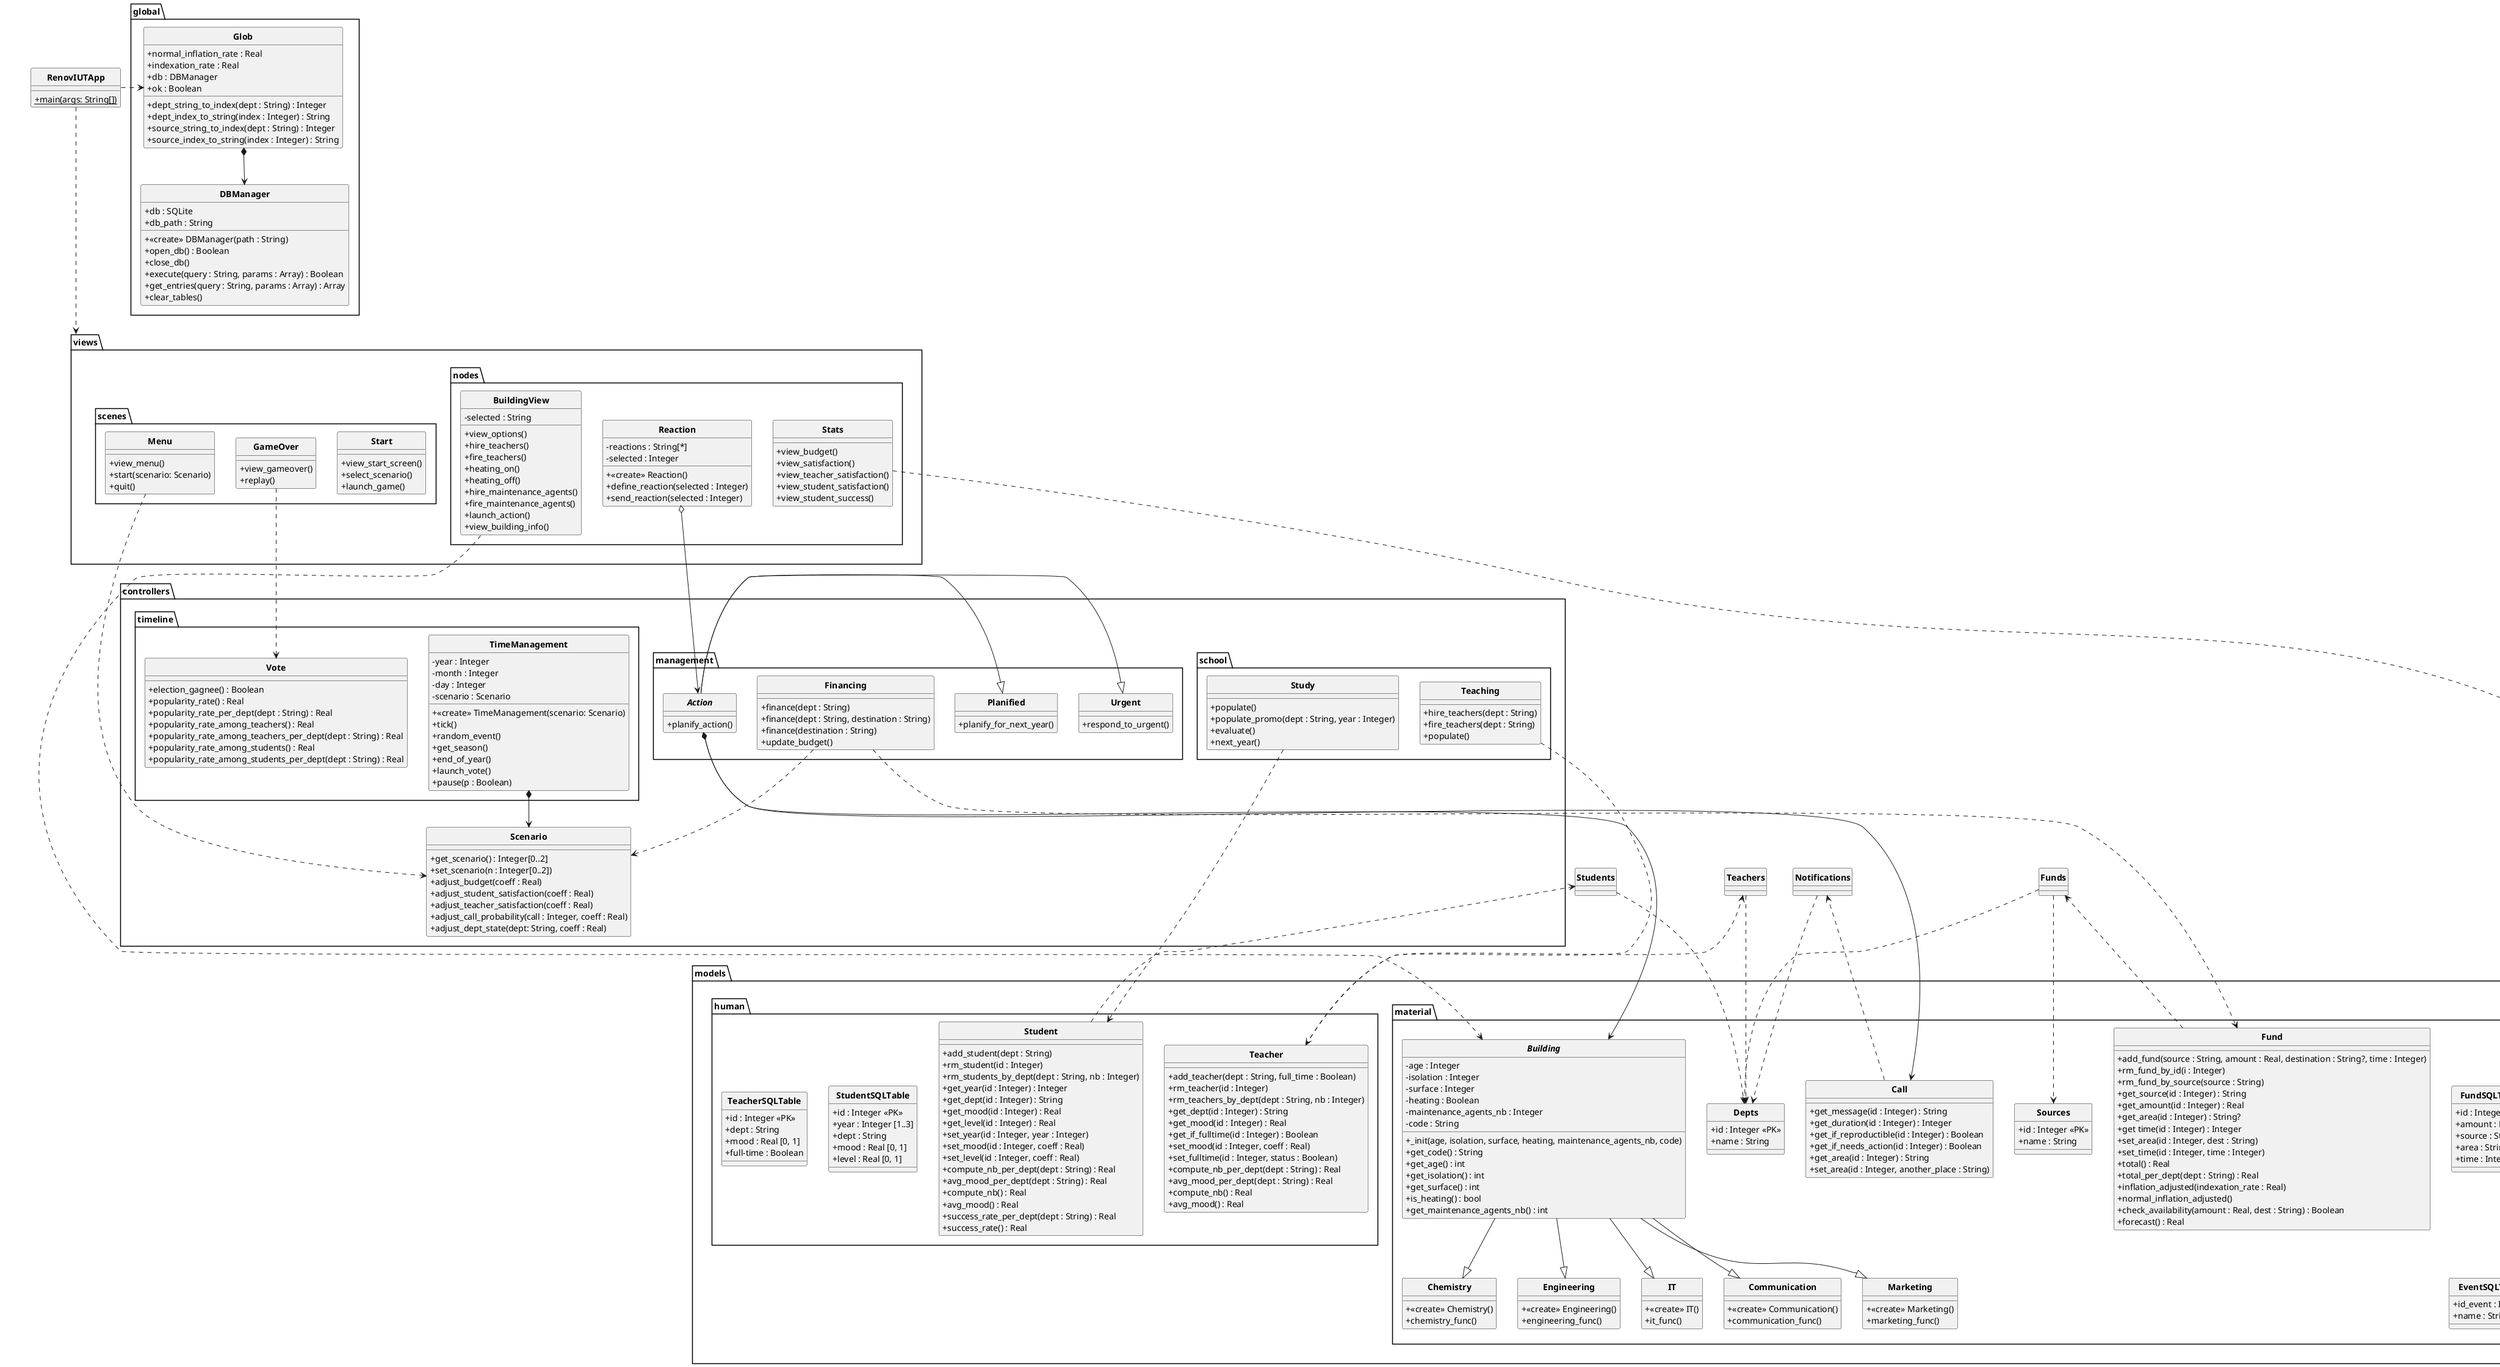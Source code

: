 @startuml RenovIUTApp

skinparam style strictuml
skinparam classAttributeIconSize 0
skinparam classFontStyle Bold
hide enum methods

class RenovIUTApp
{
    + {static} main(args: String[])
}

package global {
    class DBManager
    {
    	+ db : SQLite
    	+ db_path : String
    	+ <<create>> DBManager(path : String)
    	+ open_db() : Boolean
    	+ close_db()
    	+ execute(query : String, params : Array) : Boolean
    	+ get_entries(query : String, params : Array) : Array
    	+ clear_tables()
    }

    class Glob
    {
    	+ normal_inflation_rate : Real
    	+ indexation_rate : Real
    	+ db : DBManager
    	+ ok : Boolean
    	+ dept_string_to_index(dept : String) : Integer
    	+ dept_index_to_string(index : Integer) : String
    	+ source_string_to_index(dept : String) : Integer
    	+ source_index_to_string(index : Integer) : String
    }
}

package views
{
    package nodes
    {
        class BuildingView
        {
            - selected : String
            + view_options()
            + hire_teachers()
            + fire_teachers()
            + heating_on()
            + heating_off()
            + hire_maintenance_agents()
            + fire_maintenance_agents()
            + launch_action()
            + view_building_info()
        }

        class Stats
        {
            + view_budget()
            + view_satisfaction()
            + view_teacher_satisfaction()
            + view_student_satisfaction()
            + view_student_success()
        }

        class Reaction
        {
            - reactions : String[*]
            - selected : Integer
            + <<create>> Reaction()
            + define_reaction(selected : Integer)
            + send_reaction(selected : Integer)

        }
    }

    package scenes
    {
        class Start
        {
            + view_start_screen()
            + select_scenario()
            + launch_game()
        }

        class Menu
        {
            + view_menu()
            + start(scenario: Scenario)
            + quit()
        }

        class GameOver
        {
            + view_gameover()
            + replay()
        }
    }
}

package controllers
{
		package timeline {
			class TimeManagement
			{
					- year : Integer
					- month : Integer
					- day : Integer
					- scenario : Scenario
					+ <<create>> TimeManagement(scenario: Scenario)
					+ tick()
					+ random_event()
					+ get_season()
					+ end_of_year()
					+ launch_vote()
					+ pause(p : Boolean)
			}

					class Vote
			{
					+ election_gagnee() : Boolean
					+ popularity_rate() : Real
					+ popularity_rate_per_dept(dept : String) : Real
					+ popularity_rate_among_teachers() : Real
					+ popularity_rate_among_teachers_per_dept(dept : String) : Real
					+ popularity_rate_among_students() : Real
					+ popularity_rate_among_students_per_dept(dept : String) : Real
			}
    }

    package school
    {
        class Teaching
        {
            + hire_teachers(dept : String)
            + fire_teachers(dept : String)
            + populate()
        }

        class Study
        {
            + populate()
            + populate_promo(dept : String, year : Integer)
            + evaluate()
            + next_year()
        }
    }

    package management
    {
        class Financing
        {
            + finance(dept : String)
            + finance(dept : String, destination : String)
            + finance(destination : String)
            + update_budget()
        }

        abstract class Action
        {
            + planify_action()
        }

        class Planified
        {
            + planify_for_next_year()
        }

        class Urgent
        {
            + respond_to_urgent()
        }
    }

		class Scenario
		{
				+ get_scenario() : Integer[0..2]
				+ set_scenario(n : Integer[0..2])
				+ adjust_budget(coeff : Real)
				+ adjust_student_satisfaction(coeff : Real)
				+ adjust_teacher_satisfaction(coeff : Real)
				+ adjust_call_probability(call : Integer, coeff : Real)
				+ adjust_dept_state(dept: String, coeff : Real)
		}
}

package models
{
		package human {
				class Student
				{
						+ add_student(dept : String)
						+ rm_student(id : Integer)
						+ rm_students_by_dept(dept : String, nb : Integer)
						+ get_year(id : Integer) : Integer
						+ get_dept(id : Integer) : String
						+ get_mood(id : Integer) : Real
						+ get_level(id : Integer) : Real
						+ set_year(id : Integer, year : Integer)
						+ set_mood(id : Integer, coeff : Real)
						+ set_level(id : Integer, coeff : Real)
						+ compute_nb_per_dept(dept : String) : Real
						+ avg_mood_per_dept(dept : String) : Real
						+ compute_nb() : Real
						+ avg_mood() : Real
						+ success_rate_per_dept(dept : String) : Real
						+ success_rate() : Real
				}

				class Teacher
				{
						+ add_teacher(dept : String, full_time : Boolean)
						+ rm_teacher(id : Integer)
						+ rm_teachers_by_dept(dept : String, nb : Integer)
						+ get_dept(id : Integer) : String
						+ get_mood(id : Integer) : Real
						+ get_if_fulltime(id : Integer) : Boolean
						+ set_mood(id : Integer, coeff : Real)
						+ set_fulltime(id : Integer, status : Boolean)
						+ compute_nb_per_dept(dept : String) : Real
						+ avg_mood_per_dept(dept : String) : Real
						+ compute_nb() : Real
						+ avg_mood() : Real
				}

                class StudentSQLTable
                {
                    + id : Integer <<PK>>
                    + year : Integer [1..3]
                    + dept : String
                    + mood : Real [0, 1]
                    + level : Real [0, 1]
                }
            
                class TeacherSQLTable
                {
                    + id : Integer <<PK>>
                    + dept : String
                    + mood : Real [0, 1]
                    + full-time : Boolean
                }
                
    }

		package material 
        {
			abstract class Building
			{
				- age : Integer
				- isolation : Integer
				- surface : Integer
				- heating : Boolean
				- maintenance_agents_nb : Integer
                - code : String
                + _init(age, isolation, surface, heating, maintenance_agents_nb, code)
			    + get_code() : String
                + get_age() : int
                + get_isolation() : int
                + get_surface() : int
                + is_heating() : bool
                + get_maintenance_agents_nb() : int
			}

			class IT
			{
				+ <<create>> IT()
				+ it_func()
			}

			class Communication
			{
				+ <<create>> Communication()
				+ communication_func()
			}

			class Marketing
			{
				+ <<create>> Marketing()
				+ marketing_func()
			}

			class Chemistry
			{
				+ <<create>> Chemistry()
				+ chemistry_func()
			}

			class Engineering
			{
				+ <<create>> Engineering()
				+ engineering_func()
			}

			class Fund
			{
				+ add_fund(source : String, amount : Real, destination : String?, time : Integer)
				+ rm_fund_by_id(i : Integer)
			    + rm_fund_by_source(source : String)
				+ get_source(id : Integer) : String
				+ get_amount(id : Integer) : Real
				+ get_area(id : Integer) : String?
				+ get time(id : Integer) : Integer
				+ set_area(id : Integer, dest : String)
				+ set_time(id : Integer, time : Integer)
				+ total() : Real
				+ total_per_dept(dept : String) : Real
				+ inflation_adjusted(indexation_rate : Real)
				+ normal_inflation_adjusted()
				+ check_availability(amount : Real, dest : String) : Boolean
				+ forecast() : Real
			}

			class Call
			{
				+ get_message(id : Integer) : String
				+ get_duration(id : Integer) : Integer
				+ get_if_reproductible(id : Integer) : Boolean
				+ get_if_needs_action(id : Integer) : Boolean
				+ get_area(id : Integer) : String
				+ set_area(id : Integer, another_place : String)
			}

            class FundSQLTable
            {
                + id : Integer <<PK>>
                + amount : Real
                + source : String
                + area : String
                + time : Integer
            }

            class NotificationSQLTable
            {
                + id : Integer <<PK>>
                + message : String
                + duration : Integer
                + is_reproductible : Boolean
                + needs_action : Boolean
                + area : String
            }




            class Event
            {
                + event_name(id : Integer) : String
                + event_choice() : Array
                + choice_concequences() : Array
            }

            'Table des evenements qui peuvent se produire'
            class EventSQLTable
            {
                + id_event : Integer 
                + name : String
            }

            'Pour chaque evenement il peu y avoir différent choix'
            class choiceSQLTable
            {
                + id_event : Integer 
                + id_choice : Integer
                + description : String
            }

            'Chaque choix peut avoir une ou plusieurs conséquences'
            class ConsequencesSQLTable
            {
                + id_choice : Integer
                + id_consequences : Integer
                + description : String
            }

            class Depts
            {
                + id : Integer <<PK>>
                + name : String
            }

            class Sources
            {
                + id : Integer <<PK>>
                + name : String
            }

    }
}


RenovIUTApp ...> views
RenovIUTApp .> Glob
BuildingView ...> Building
Stats ....> models
GameOver ..> Vote
Study ..> Student
Teaching ..> Teacher
Financing ..> Fund
Action *---> Building
Student ..> Students
Teacher ..> Teachers
Fund ....> Funds
Call ....> Notifications
Teachers ..> Depts
Students ..> Depts
Funds ..> Depts
Notifications ..> Depts
Funds ..> Sources
Reaction o--> Action

Building --|> IT
Building --|> Communication
Building --|> Marketing
Building --|> Chemistry
Building --|> Engineering
Action -|> Urgent
Action -|> Planified
Action *--> Call

TimeManagement *--> Scenario
Financing ..> Scenario
Menu ..> Scenario

Glob *--> DBManager

@enduml
